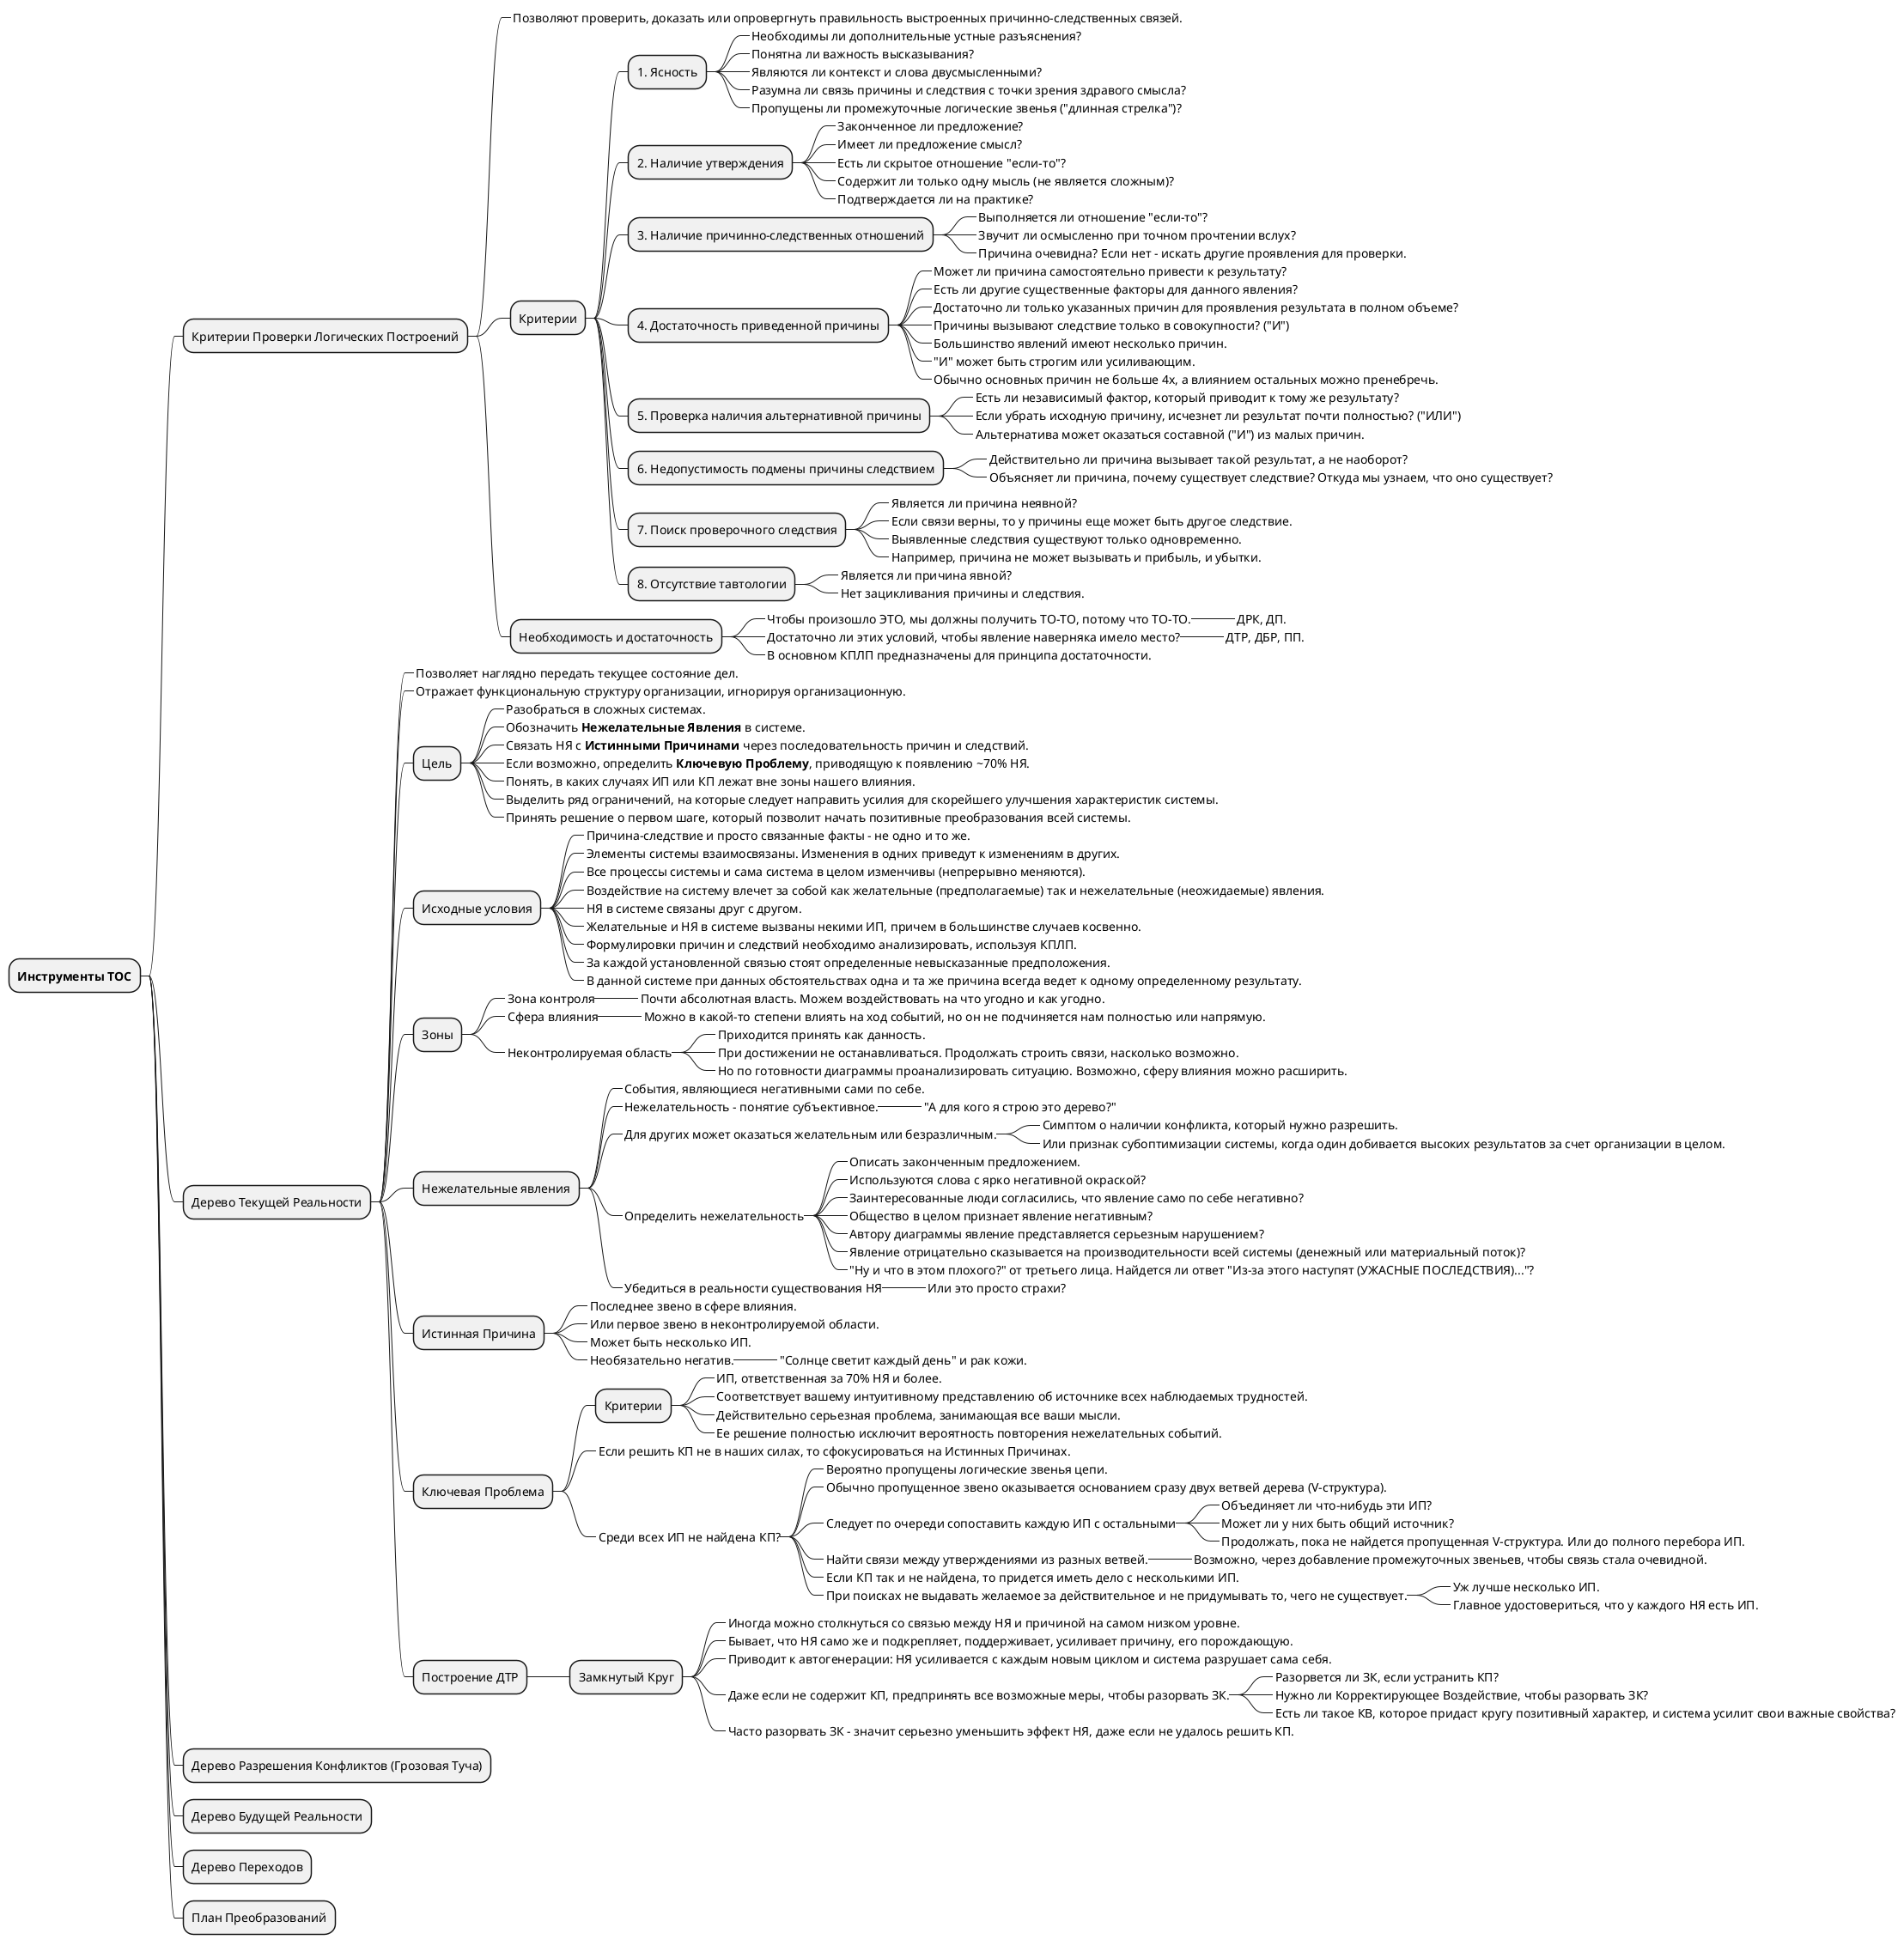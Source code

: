 @startmindmap

* <b>Инструменты ТОС</b>
++ Критерии Проверки Логических Построений
+++_ Позволяют проверить, доказать или опровергнуть правильность выстроенных причинно-следственных связей.

+++ Критерии

++++ 1. Ясность
+++++_ Необходимы ли дополнительные устные разъяснения?
+++++_ Понятна ли важность высказывания?
+++++_ Являются ли контекст и слова двусмысленными?
+++++_ Разумна ли связь причины и следствия с точки зрения здравого смысла?
+++++_ Пропущены ли промежуточные логические звенья ("длинная стрелка")?

++++ 2. Наличие утверждения
+++++_ Законченное ли предложение?
+++++_ Имеет ли предложение смысл?
+++++_ Есть ли скрытое отношение "если-то"?
+++++_ Содержит ли только одну мысль (не является сложным)?
+++++_ Подтверждается ли на практике?

++++ 3. Наличие причинно-следственных отношений
+++++_ Выполняется ли отношение "если-то"?
+++++_ Звучит ли осмысленно при точном прочтении вслух?
+++++_ Причина очевидна? Если нет - искать другие проявления для проверки.

++++ 4. Достаточность приведенной причины
+++++_ Может ли причина самостоятельно привести к результату?
+++++_ Есть ли другие существенные факторы для данного явления?
+++++_ Достаточно ли только указанных причин для проявления результата в полном объеме?
+++++_ Причины вызывают следствие только в совокупности? ("И")
+++++_ Большинство явлений имеют несколько причин.
+++++_ "И" может быть строгим или усиливающим.
+++++_ Обычно основных причин не больше 4х, а влиянием остальных можно пренебречь.

++++ 5. Проверка наличия альтернативной причины
+++++_ Есть ли независимый фактор, который приводит к тому же результату?
+++++_ Если убрать исходную причину, исчезнет ли результат почти полностью? ("ИЛИ")
+++++_ Альтернатива может оказаться составной ("И") из малых причин.

++++ 6. Недопустимость подмены причины следствием
+++++_ Действительно ли причина вызывает такой результат, а не наоборот?
+++++_ Объясняет ли причина, почему существует следствие? Откуда мы узнаем, что оно существует?

++++ 7. Поиск проверочного следствия
+++++_ Является ли причина неявной?
+++++_ Если связи верны, то у причины еще может быть другое следствие.
+++++_ Выявленные следствия существуют только одновременно.
+++++_ Например, причина не может вызывать и прибыль, и убытки.

++++ 8. Отсутствие тавтологии
+++++_ Является ли причина явной?
+++++_ Нет зацикливания причины и следствия.


+++ Необходимость и достаточность
++++_ Чтобы произошло ЭТО, мы должны получить ТО-ТО, потому что ТО-ТО.
+++++_ ДРК, ДП.
++++_ Достаточно ли этих условий, чтобы явление наверняка имело место?
+++++_ ДТР, ДБР, ПП.
++++_ В основном КПЛП предназначены для принципа достаточности.



++ Дерево Текущей Реальности
+++_ Позволяет наглядно передать текущее состояние дел.
+++_ Отражает функциональную структуру организации, игнорируя организационную.

+++ Цель
++++_ Разобраться в сложных системах.
++++_ Обозначить <b>Нежелательные Явления</b> в системе.
++++_ Связать НЯ с <b>Истинными Причинами</b> через последовательность причин и следствий.
++++_ Если возможно, определить <b>Ключевую Проблему</b>, приводящую к появлению ~70% НЯ.
++++_ Понять, в каких случаях ИП или КП лежат вне зоны нашего влияния.
++++_ Выделить ряд ограничений, на которые следует направить усилия для скорейшего улучшения характеристик системы.
++++_ Принять решение о первом шаге, который позволит начать позитивные преобразования всей системы.

+++ Исходные условия
++++_ Причина-следствие и просто связанные факты - не одно и то же.
++++_ Элементы системы взаимосвязаны. Изменения в одних приведут к изменениям в других.
++++_ Все процессы системы и сама система в целом изменчивы (непрерывно меняются).
++++_ Воздействие на систему влечет за собой как желательные (предполагаемые) так и нежелательные (неожидаемые) явления.
++++_ НЯ в системе связаны друг с другом.
++++_ Желательные и НЯ в системе вызваны некими ИП, причем в большинстве случаев косвенно.
++++_ Формулировки причин и следствий необходимо анализировать, используя КПЛП.
++++_ За каждой установленной связью стоят определенные невысказанные предположения.
++++_ В данной системе при данных обстоятельствах одна и та же причина всегда ведет к одному определенному результату.

+++ Зоны
++++_ Зона контроля
+++++_ Почти абсолютная власть. Можем воздействовать на что угодно и как угодно.
++++_ Сфера влияния
+++++_ Можно в какой-то степени влиять на ход событий, но он не подчиняется нам полностью или напрямую.
++++_ Неконтролируемая область
+++++_ Приходится принять как данность.
+++++_ При достижении не останавливаться. Продолжать строить связи, насколько возможно.
+++++_ Но по готовности диаграммы проанализировать ситуацию. Возможно, сферу влияния можно расширить.

+++ Нежелательные явления
++++_ События, являющиеся негативными сами по себе.
++++_ Нежелательность - понятие субъективное.
+++++_ "А для кого я строю это дерево?"
++++_ Для других может оказаться желательным или безразличным.
+++++_ Симптом о наличии конфликта, который нужно разрешить.
+++++_ Или признак субоптимизации системы, когда один добивается высоких результатов за счет организации в целом.
++++_ Определить нежелательность
+++++_ Описать законченным предложением.
+++++_ Используются слова с ярко негативной окраской?
+++++_ Заинтересованные люди согласились, что явление само по себе негативно?
+++++_ Общество в целом признает явление негативным?
+++++_ Автору диаграммы явление представляется серьезным нарушением?
+++++_ Явление отрицательно сказывается на производительности всей системы (денежный или материальный поток)?
+++++_ "Ну и что в этом плохого?" от третьего лица. Найдется ли ответ "Из-за этого наступят (УЖАСНЫЕ ПОСЛЕДСТВИЯ)..."?
++++_ Убедиться в реальности существования НЯ
+++++_ Или это просто страхи?

+++ Истинная Причина
++++_ Последнее звено в сфере влияния.
++++_ Или первое звено в неконтролируемой области.
++++_ Может быть несколько ИП.
++++_ Необязательно негатив.
+++++_ "Солнце светит каждый день" и рак кожи.

+++ Ключевая Проблема
++++ Критерии
+++++_ ИП, ответственная за 70% НЯ и более.
+++++_ Соответствует вашему интуитивному представлению об источнике всех наблюдаемых трудностей.
+++++_ Действительно серьезная проблема, занимающая все ваши мысли.
+++++_ Ее решение полностью исключит вероятность повторения нежелательных событий.
++++_ Если решить КП не в наших силах, то сфокусироваться на Истинных Причинах.
++++_ Среди всех ИП не найдена КП?
+++++_ Вероятно пропущены логические звенья цепи.
+++++_ Обычно пропущенное звено оказывается основанием сразу двух ветвей дерева (V-структура).
+++++_ Следует по очереди сопоставить каждую ИП с остальными
++++++_ Объединяет ли что-нибудь эти ИП?
++++++_ Может ли у них быть общий источник?
++++++_ Продолжать, пока не найдется пропущенная V-структура. Или до полного перебора ИП.
+++++_ Найти связи между утверждениями из разных ветвей.
++++++_ Возможно, через добавление промежуточных звеньев, чтобы связь стала очевидной.
+++++_ Если КП так и не найдена, то придется иметь дело с несколькими ИП.
+++++_ При поисках не выдавать желаемое за действительное и не придумывать то, чего не существует.
++++++_ Уж лучше несколько ИП.
++++++_ Главное удостовериться, что у каждого НЯ есть ИП.

+++ Построение ДТР
++++ Замкнутый Круг
+++++_ Иногда можно столкнуться со связью между НЯ и причиной на самом низком уровне.
+++++_ Бывает, что НЯ само же и подкрепляет, поддерживает, усиливает причину, его порождающую.
+++++_ Приводит к автогенерации: НЯ усиливается с каждым новым циклом и система разрушает сама себя.
+++++_ Даже если не содержит КП, предпринять все возможные меры, чтобы разорвать ЗК.
++++++_ Разорвется ли ЗК, если устранить КП?
++++++_ Нужно ли Корректирующее Воздействие, чтобы разорвать ЗК?
++++++_ Есть ли такое КВ, которое придаст кругу позитивный характер, и система усилит свои важные свойства?
+++++_ Часто разорвать ЗК - значит серьезно уменьшить эффект НЯ, даже если не удалось решить КП.



++ Дерево Разрешения Конфликтов (Грозовая Туча)



++ Дерево Будущей Реальности



++ Дерево Переходов



++ План Преобразований

@endmindmap

